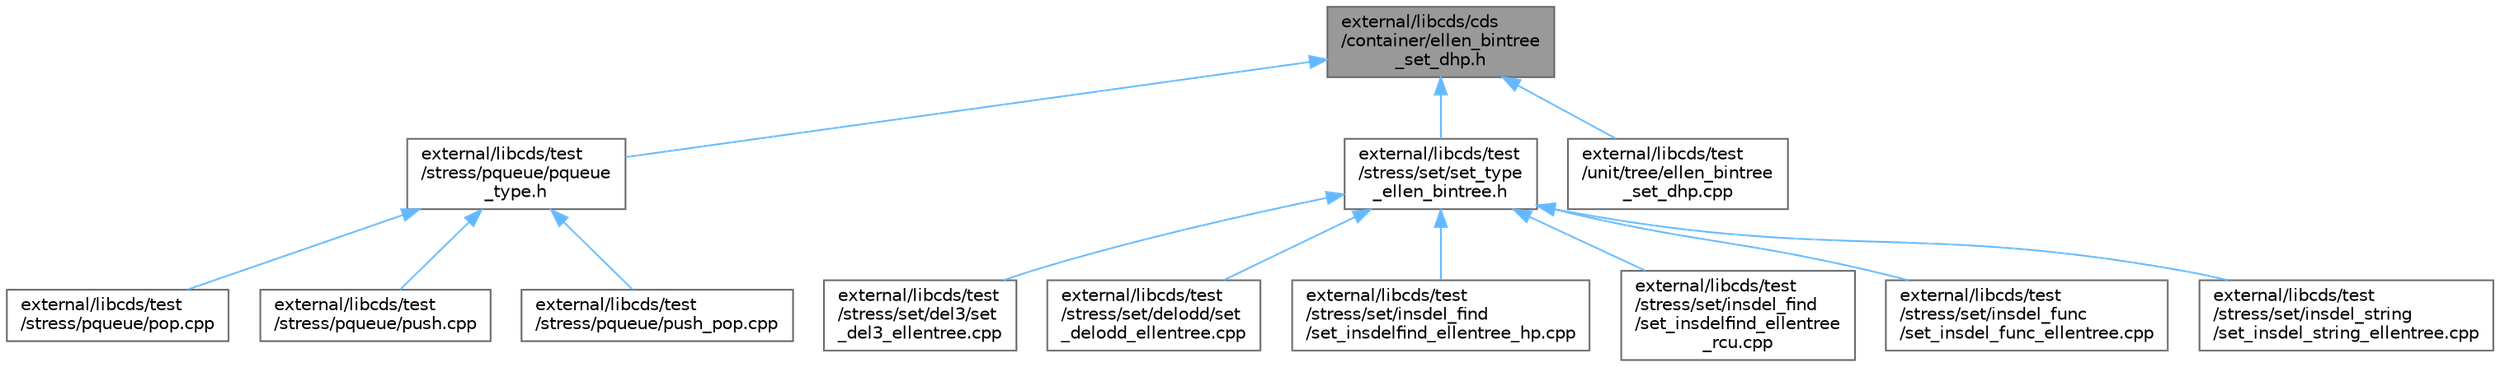 digraph "external/libcds/cds/container/ellen_bintree_set_dhp.h"
{
 // LATEX_PDF_SIZE
  bgcolor="transparent";
  edge [fontname=Helvetica,fontsize=10,labelfontname=Helvetica,labelfontsize=10];
  node [fontname=Helvetica,fontsize=10,shape=box,height=0.2,width=0.4];
  Node1 [id="Node000001",label="external/libcds/cds\l/container/ellen_bintree\l_set_dhp.h",height=0.2,width=0.4,color="gray40", fillcolor="grey60", style="filled", fontcolor="black",tooltip=" "];
  Node1 -> Node2 [id="edge1_Node000001_Node000002",dir="back",color="steelblue1",style="solid",tooltip=" "];
  Node2 [id="Node000002",label="external/libcds/test\l/stress/pqueue/pqueue\l_type.h",height=0.2,width=0.4,color="grey40", fillcolor="white", style="filled",URL="$pqueue__type_8h.html",tooltip=" "];
  Node2 -> Node3 [id="edge2_Node000002_Node000003",dir="back",color="steelblue1",style="solid",tooltip=" "];
  Node3 [id="Node000003",label="external/libcds/test\l/stress/pqueue/pop.cpp",height=0.2,width=0.4,color="grey40", fillcolor="white", style="filled",URL="$pqueue_2pop_8cpp.html",tooltip=" "];
  Node2 -> Node4 [id="edge3_Node000002_Node000004",dir="back",color="steelblue1",style="solid",tooltip=" "];
  Node4 [id="Node000004",label="external/libcds/test\l/stress/pqueue/push.cpp",height=0.2,width=0.4,color="grey40", fillcolor="white", style="filled",URL="$pqueue_2push_8cpp.html",tooltip=" "];
  Node2 -> Node5 [id="edge4_Node000002_Node000005",dir="back",color="steelblue1",style="solid",tooltip=" "];
  Node5 [id="Node000005",label="external/libcds/test\l/stress/pqueue/push_pop.cpp",height=0.2,width=0.4,color="grey40", fillcolor="white", style="filled",URL="$pqueue_2push__pop_8cpp.html",tooltip=" "];
  Node1 -> Node6 [id="edge5_Node000001_Node000006",dir="back",color="steelblue1",style="solid",tooltip=" "];
  Node6 [id="Node000006",label="external/libcds/test\l/stress/set/set_type\l_ellen_bintree.h",height=0.2,width=0.4,color="grey40", fillcolor="white", style="filled",URL="$set__type__ellen__bintree_8h.html",tooltip=" "];
  Node6 -> Node7 [id="edge6_Node000006_Node000007",dir="back",color="steelblue1",style="solid",tooltip=" "];
  Node7 [id="Node000007",label="external/libcds/test\l/stress/set/del3/set\l_del3_ellentree.cpp",height=0.2,width=0.4,color="grey40", fillcolor="white", style="filled",URL="$set__del3__ellentree_8cpp.html",tooltip=" "];
  Node6 -> Node8 [id="edge7_Node000006_Node000008",dir="back",color="steelblue1",style="solid",tooltip=" "];
  Node8 [id="Node000008",label="external/libcds/test\l/stress/set/delodd/set\l_delodd_ellentree.cpp",height=0.2,width=0.4,color="grey40", fillcolor="white", style="filled",URL="$set__delodd__ellentree_8cpp.html",tooltip=" "];
  Node6 -> Node9 [id="edge8_Node000006_Node000009",dir="back",color="steelblue1",style="solid",tooltip=" "];
  Node9 [id="Node000009",label="external/libcds/test\l/stress/set/insdel_find\l/set_insdelfind_ellentree_hp.cpp",height=0.2,width=0.4,color="grey40", fillcolor="white", style="filled",URL="$set__insdelfind__ellentree__hp_8cpp.html",tooltip=" "];
  Node6 -> Node10 [id="edge9_Node000006_Node000010",dir="back",color="steelblue1",style="solid",tooltip=" "];
  Node10 [id="Node000010",label="external/libcds/test\l/stress/set/insdel_find\l/set_insdelfind_ellentree\l_rcu.cpp",height=0.2,width=0.4,color="grey40", fillcolor="white", style="filled",URL="$set__insdelfind__ellentree__rcu_8cpp.html",tooltip=" "];
  Node6 -> Node11 [id="edge10_Node000006_Node000011",dir="back",color="steelblue1",style="solid",tooltip=" "];
  Node11 [id="Node000011",label="external/libcds/test\l/stress/set/insdel_func\l/set_insdel_func_ellentree.cpp",height=0.2,width=0.4,color="grey40", fillcolor="white", style="filled",URL="$set__insdel__func__ellentree_8cpp.html",tooltip=" "];
  Node6 -> Node12 [id="edge11_Node000006_Node000012",dir="back",color="steelblue1",style="solid",tooltip=" "];
  Node12 [id="Node000012",label="external/libcds/test\l/stress/set/insdel_string\l/set_insdel_string_ellentree.cpp",height=0.2,width=0.4,color="grey40", fillcolor="white", style="filled",URL="$set__insdel__string__ellentree_8cpp.html",tooltip=" "];
  Node1 -> Node13 [id="edge12_Node000001_Node000013",dir="back",color="steelblue1",style="solid",tooltip=" "];
  Node13 [id="Node000013",label="external/libcds/test\l/unit/tree/ellen_bintree\l_set_dhp.cpp",height=0.2,width=0.4,color="grey40", fillcolor="white", style="filled",URL="$ellen__bintree__set__dhp_8cpp.html",tooltip=" "];
}
